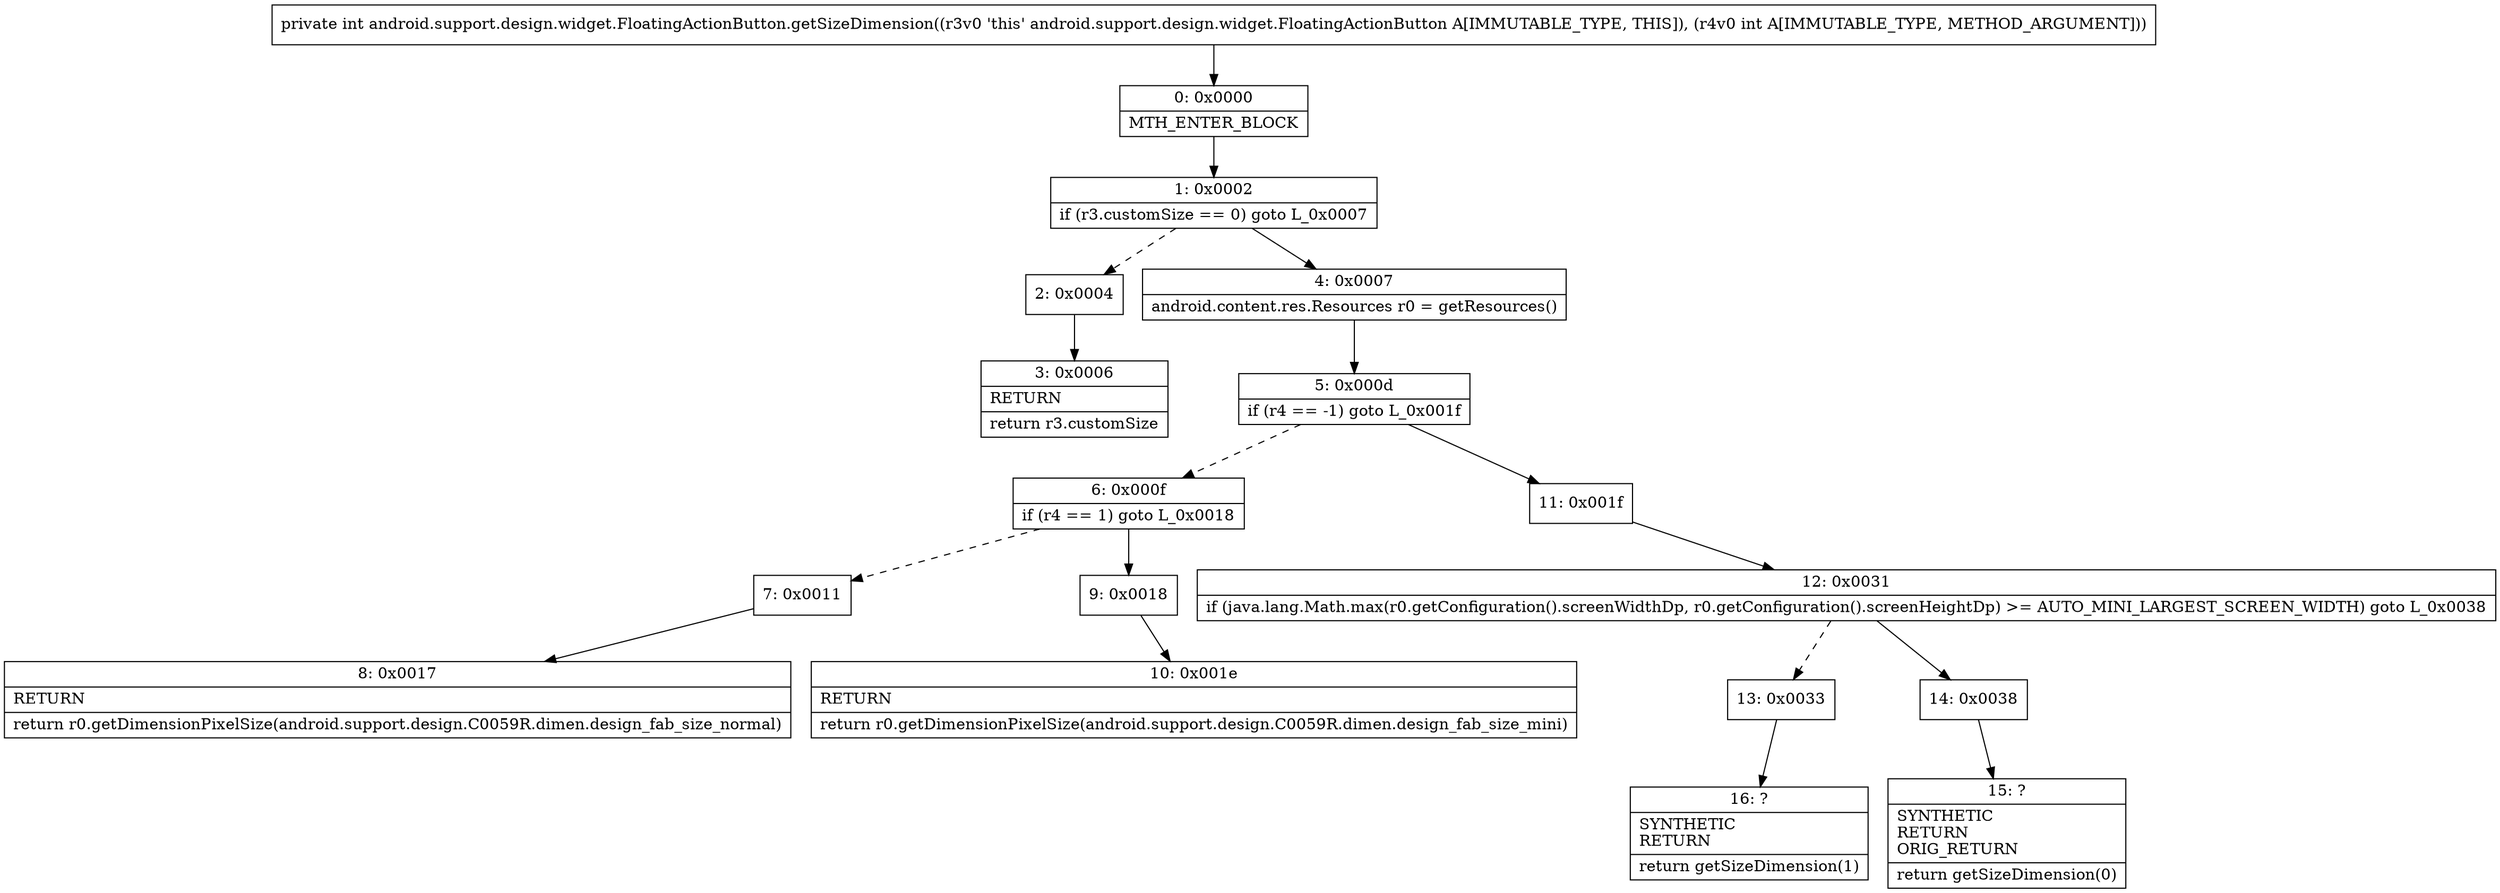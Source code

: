 digraph "CFG forandroid.support.design.widget.FloatingActionButton.getSizeDimension(I)I" {
Node_0 [shape=record,label="{0\:\ 0x0000|MTH_ENTER_BLOCK\l}"];
Node_1 [shape=record,label="{1\:\ 0x0002|if (r3.customSize == 0) goto L_0x0007\l}"];
Node_2 [shape=record,label="{2\:\ 0x0004}"];
Node_3 [shape=record,label="{3\:\ 0x0006|RETURN\l|return r3.customSize\l}"];
Node_4 [shape=record,label="{4\:\ 0x0007|android.content.res.Resources r0 = getResources()\l}"];
Node_5 [shape=record,label="{5\:\ 0x000d|if (r4 == \-1) goto L_0x001f\l}"];
Node_6 [shape=record,label="{6\:\ 0x000f|if (r4 == 1) goto L_0x0018\l}"];
Node_7 [shape=record,label="{7\:\ 0x0011}"];
Node_8 [shape=record,label="{8\:\ 0x0017|RETURN\l|return r0.getDimensionPixelSize(android.support.design.C0059R.dimen.design_fab_size_normal)\l}"];
Node_9 [shape=record,label="{9\:\ 0x0018}"];
Node_10 [shape=record,label="{10\:\ 0x001e|RETURN\l|return r0.getDimensionPixelSize(android.support.design.C0059R.dimen.design_fab_size_mini)\l}"];
Node_11 [shape=record,label="{11\:\ 0x001f}"];
Node_12 [shape=record,label="{12\:\ 0x0031|if (java.lang.Math.max(r0.getConfiguration().screenWidthDp, r0.getConfiguration().screenHeightDp) \>= AUTO_MINI_LARGEST_SCREEN_WIDTH) goto L_0x0038\l}"];
Node_13 [shape=record,label="{13\:\ 0x0033}"];
Node_14 [shape=record,label="{14\:\ 0x0038}"];
Node_15 [shape=record,label="{15\:\ ?|SYNTHETIC\lRETURN\lORIG_RETURN\l|return getSizeDimension(0)\l}"];
Node_16 [shape=record,label="{16\:\ ?|SYNTHETIC\lRETURN\l|return getSizeDimension(1)\l}"];
MethodNode[shape=record,label="{private int android.support.design.widget.FloatingActionButton.getSizeDimension((r3v0 'this' android.support.design.widget.FloatingActionButton A[IMMUTABLE_TYPE, THIS]), (r4v0 int A[IMMUTABLE_TYPE, METHOD_ARGUMENT])) }"];
MethodNode -> Node_0;
Node_0 -> Node_1;
Node_1 -> Node_2[style=dashed];
Node_1 -> Node_4;
Node_2 -> Node_3;
Node_4 -> Node_5;
Node_5 -> Node_6[style=dashed];
Node_5 -> Node_11;
Node_6 -> Node_7[style=dashed];
Node_6 -> Node_9;
Node_7 -> Node_8;
Node_9 -> Node_10;
Node_11 -> Node_12;
Node_12 -> Node_13[style=dashed];
Node_12 -> Node_14;
Node_13 -> Node_16;
Node_14 -> Node_15;
}

